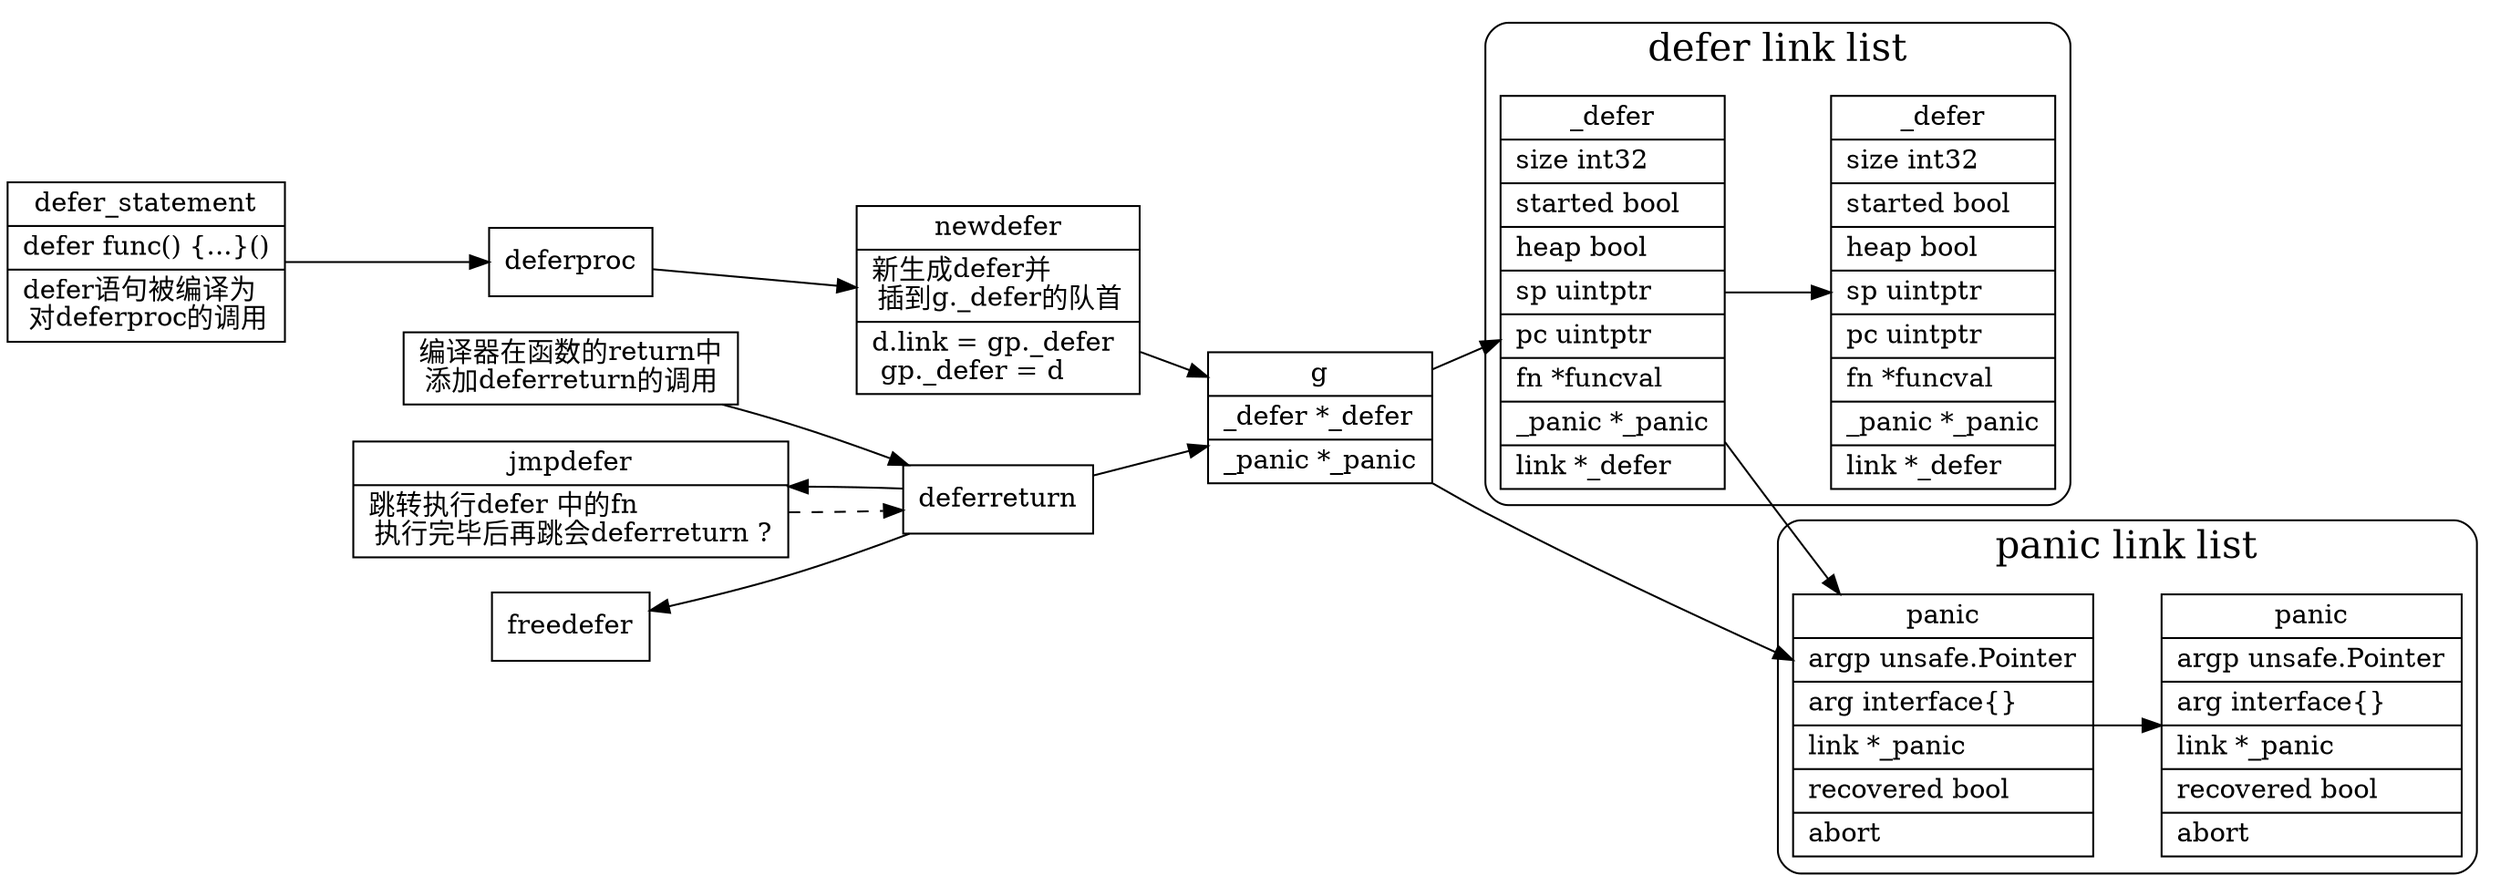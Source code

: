digraph defer {
  node[shape=box;];
  newrank=true;
  rankdir=LR;
  g[
    shape="record";
    label="{{
      g |
      <defer> _defer *_defer\l|
      _panic *_panic\l
    }}";
  ];
  defer[
    shape="record";
    label="{{
      _defer|
      size int32 \l|
      started bool \l|
      heap bool \l|
      sp uintptr \l|
      pc uintptr\l|
      fn      *funcval\l|
      _panic  *_panic\l|
      <link> link    *_defer\l
    }}";
  ];
  defer2[
    shape="record";
    label="{{
      _defer|
      size int32 \l|
      started bool \l|
      heap bool \l|
      sp uintptr \l|
      pc uintptr\l|
      fn      *funcval\l|
      _panic  *_panic\l|
      <_defer> link    *_defer\l
    }}";
  ];
  panic[
    shape="record";
    label="{{
      panic|
      argp unsafe.Pointer\l|
      arg interface\{\}\l|
      link *_panic\l|
      recovered bool\l|
      abort\l
    }}";
  ];

  panic2[
    shape="record";
    label="{{
      panic|
      argp unsafe.Pointer\l|
      arg interface\{\}\l|
      link *_panic\l|
      recovered bool\l|
      abort\l
    }}";
  ]
  newdefer[
    shape="record";
    label="{{
      newdefer|
      新生成defer并\l 
      插到g._defer的队首|
      d.link = gp._defer\l
      gp._defer = d\l
    }}";
  ];
  defer_statement[
    shape="record";
    label="{{
      defer_statement|
      defer func() \{...\}()\l|
      defer语句被编译为\l 
      对deferproc的调用\l
    }}";
  ];

  beforeReturnCallDefer[
    shape="record";
    label="{{
      编译器在函数的return中\l 
      添加deferreturn的调用\l
    }}";
  ];
  jmpdefer[
    shape="record";
    label="{{
      jmpdefer|
      跳转执行defer 中的fn\l
      执行完毕后再跳会deferreturn ?\l
    }}";
  ];

  subgraph cluster_deferlink {
    graph[label="defer link list";fontsize=20;style=rounded];
    defer;
    defer2;
  };

  subgraph cluster_paniclink {
    graph[label="panic link list";fontsize=20;style=rounded];
    panic;
    panic2;
  };

  g:_panic -> panic;
  panic -> panic2;
  defer -> defer2;
  defer -> panic;
  g:_defer -> defer;

  defer_statement -> deferproc;
  deferproc -> newdefer;
  newdefer -> g;

  deferreturn -> {
    g;
    freedefer;
    jmpdefer;
  }
  {
    rank=same;
    jmpdefer;
    freedefer;
  }
  jmpdefer -> deferreturn[style=dashed];
  beforeReturnCallDefer -> deferreturn;
}
